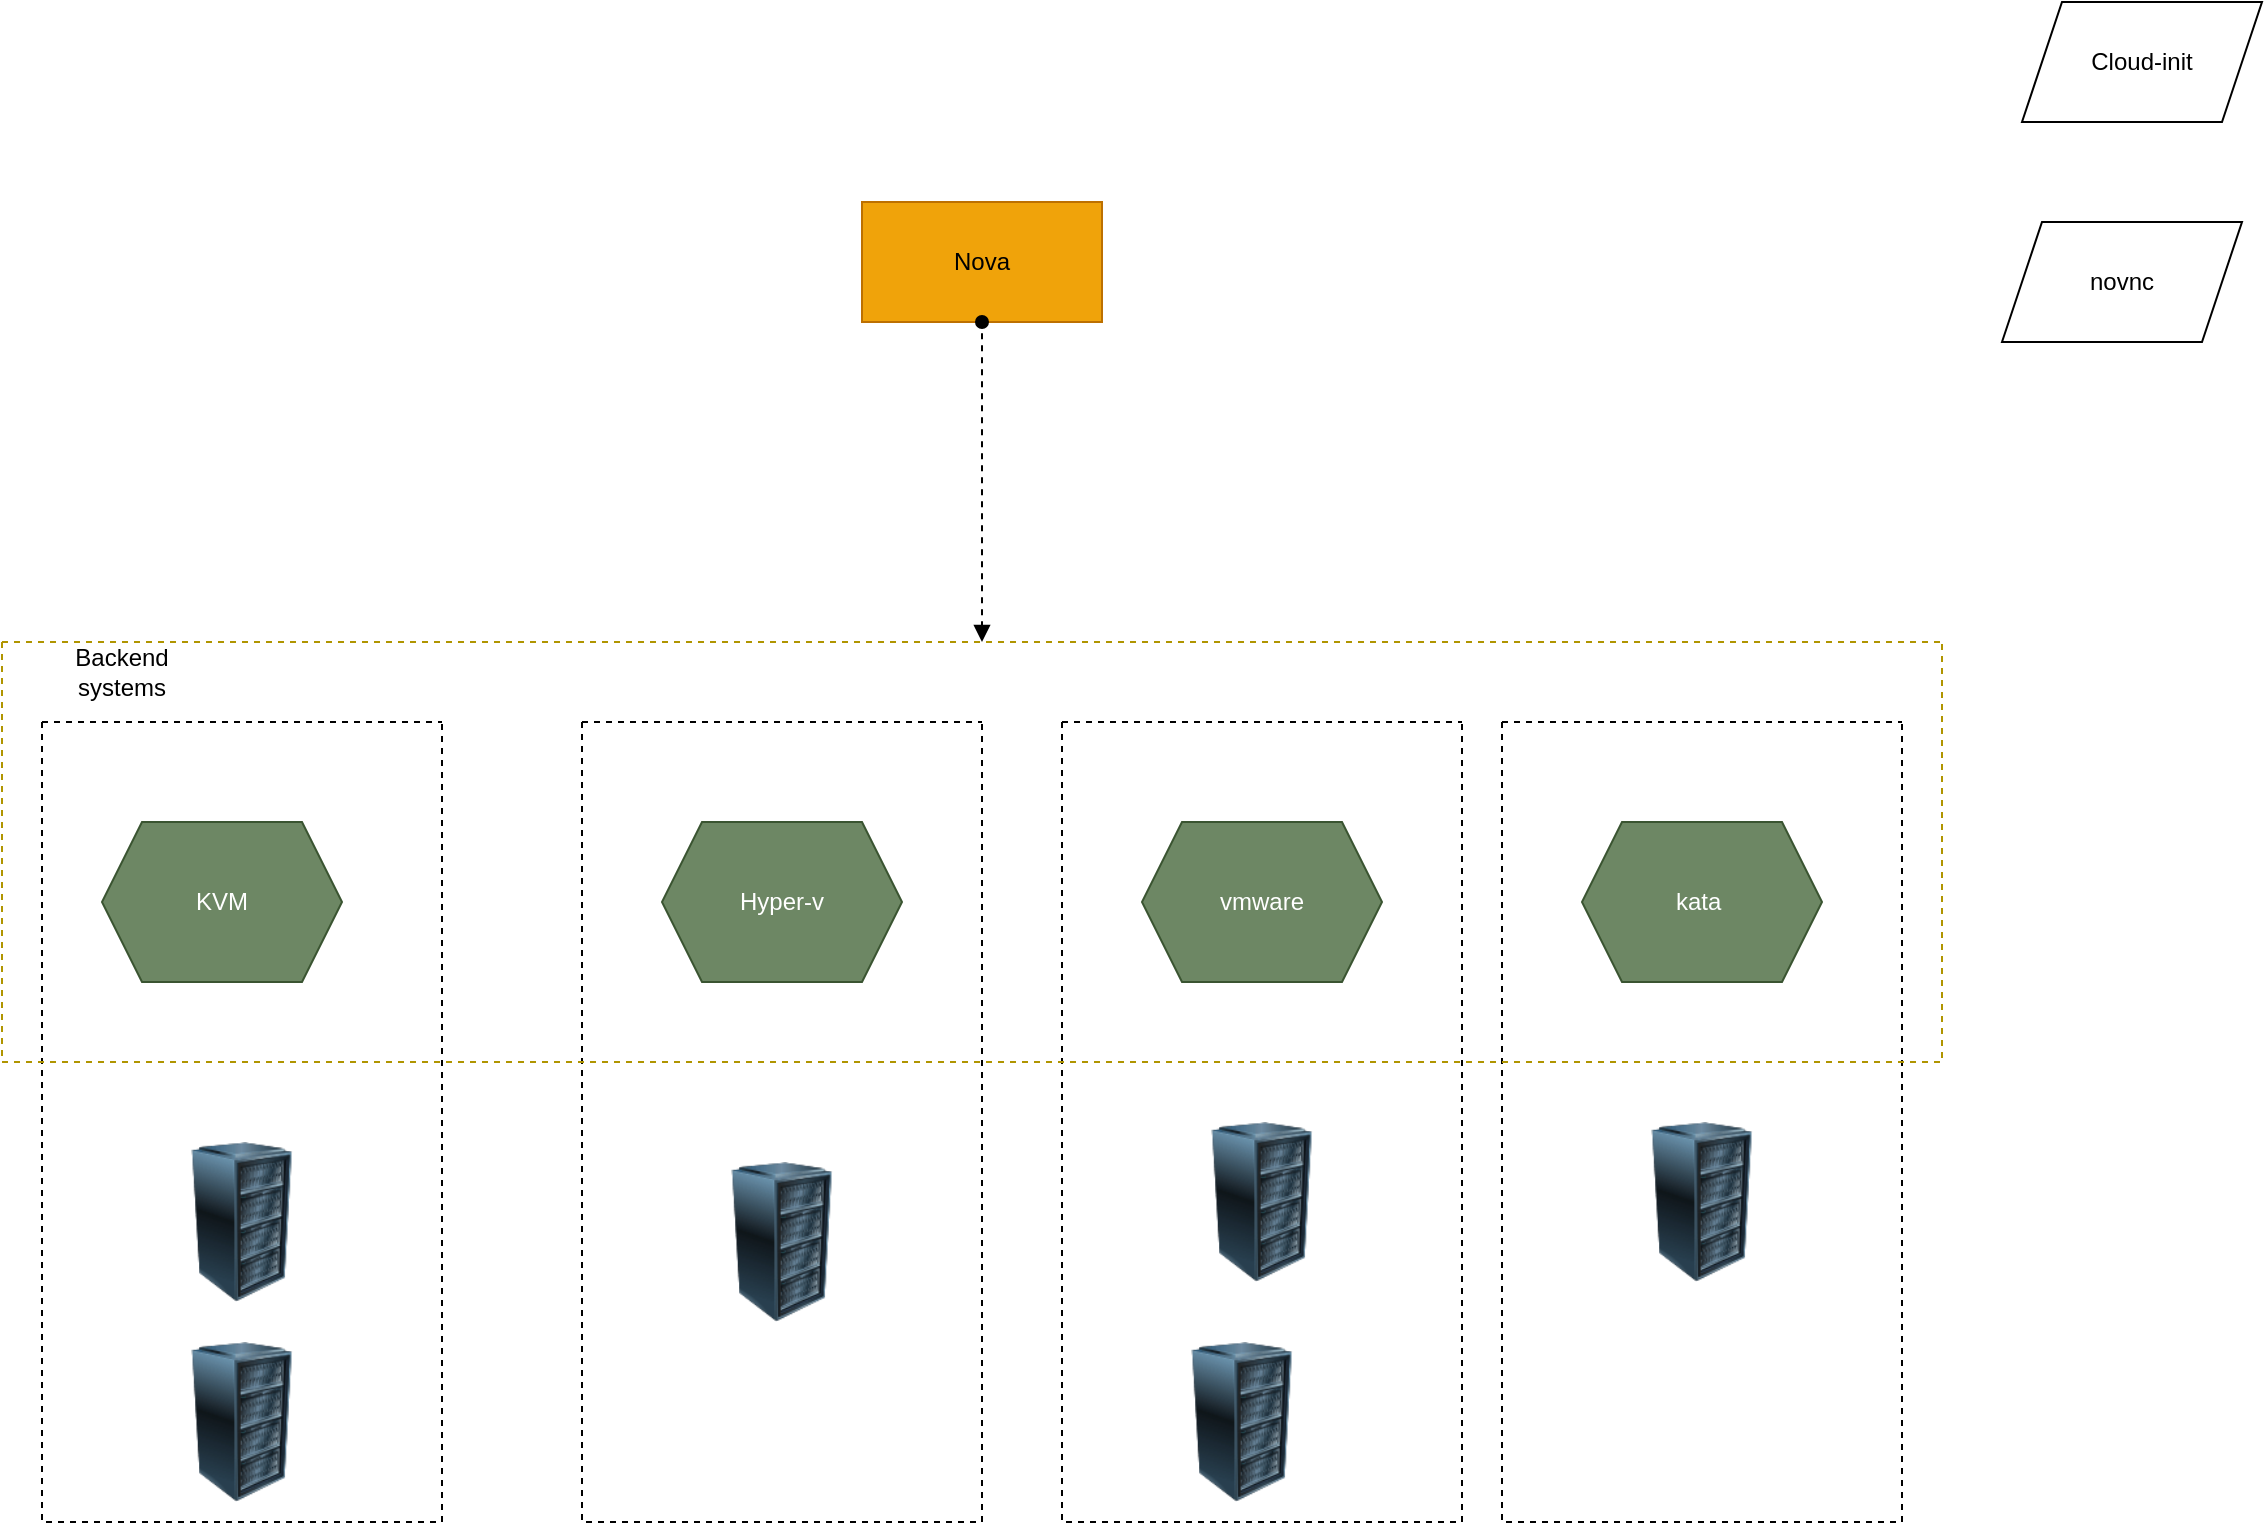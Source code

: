 <mxfile pages="3">
    <diagram name="nova" id="i2JP03oCf0MLAkS6mF40">
        <mxGraphModel dx="1997" dy="577" grid="1" gridSize="10" guides="1" tooltips="1" connect="1" arrows="1" fold="1" page="1" pageScale="1" pageWidth="850" pageHeight="1100" math="0" shadow="0">
            <root>
                <mxCell id="0"/>
                <mxCell id="1" parent="0"/>
                <mxCell id="JA1Yra5Nm4HoDsQ_V3h1-1" value="Nova" style="rounded=0;whiteSpace=wrap;html=1;fillColor=#f0a30a;fontColor=#000000;strokeColor=#BD7000;" parent="1" vertex="1">
                    <mxGeometry x="350" y="180" width="120" height="60" as="geometry"/>
                </mxCell>
                <mxCell id="JA1Yra5Nm4HoDsQ_V3h1-7" value="" style="endArrow=block;html=1;rounded=0;entryX=0.5;entryY=1;entryDx=0;entryDy=0;flowAnimation=1;startArrow=oval;startFill=1;endFill=1;dashed=1;noJump=0;exitX=0.5;exitY=1;exitDx=0;exitDy=0;" parent="1" source="JA1Yra5Nm4HoDsQ_V3h1-1" edge="1">
                    <mxGeometry width="50" height="50" relative="1" as="geometry">
                        <mxPoint x="450" y="420" as="sourcePoint"/>
                        <mxPoint x="410" y="400" as="targetPoint"/>
                        <Array as="points"/>
                    </mxGeometry>
                </mxCell>
                <mxCell id="-k8zcyYXeTkmnfuWlkDI-1" value="" style="swimlane;startSize=0;dashed=1;" parent="1" vertex="1">
                    <mxGeometry x="-60" y="440" width="200" height="400" as="geometry">
                        <mxRectangle x="-60" y="440" width="50" height="40" as="alternateBounds"/>
                    </mxGeometry>
                </mxCell>
                <mxCell id="JA1Yra5Nm4HoDsQ_V3h1-3" value="KVM" style="shape=hexagon;perimeter=hexagonPerimeter2;whiteSpace=wrap;html=1;fixedSize=1;fillColor=#6d8764;fontColor=#ffffff;strokeColor=#3A5431;" parent="-k8zcyYXeTkmnfuWlkDI-1" vertex="1">
                    <mxGeometry x="30" y="50" width="120" height="80" as="geometry"/>
                </mxCell>
                <mxCell id="JA1Yra5Nm4HoDsQ_V3h1-14" value="" style="image;html=1;image=img/lib/clip_art/computers/Server_Rack_128x128.png" parent="-k8zcyYXeTkmnfuWlkDI-1" vertex="1">
                    <mxGeometry x="60" y="210" width="80" height="80" as="geometry"/>
                </mxCell>
                <mxCell id="JA1Yra5Nm4HoDsQ_V3h1-15" value="" style="image;html=1;image=img/lib/clip_art/computers/Server_Rack_128x128.png" parent="-k8zcyYXeTkmnfuWlkDI-1" vertex="1">
                    <mxGeometry x="60" y="310" width="80" height="80" as="geometry"/>
                </mxCell>
                <mxCell id="-k8zcyYXeTkmnfuWlkDI-2" value="" style="swimlane;startSize=0;dashed=1;" parent="1" vertex="1">
                    <mxGeometry x="210" y="440" width="200" height="400" as="geometry">
                        <mxRectangle x="210" y="440" width="50" height="40" as="alternateBounds"/>
                    </mxGeometry>
                </mxCell>
                <mxCell id="JA1Yra5Nm4HoDsQ_V3h1-4" value="Hyper-v" style="shape=hexagon;perimeter=hexagonPerimeter2;whiteSpace=wrap;html=1;fixedSize=1;fillColor=#6d8764;fontColor=#ffffff;strokeColor=#3A5431;" parent="-k8zcyYXeTkmnfuWlkDI-2" vertex="1">
                    <mxGeometry x="40" y="50" width="120" height="80" as="geometry"/>
                </mxCell>
                <mxCell id="JA1Yra5Nm4HoDsQ_V3h1-16" value="" style="image;html=1;image=img/lib/clip_art/computers/Server_Rack_128x128.png" parent="-k8zcyYXeTkmnfuWlkDI-2" vertex="1">
                    <mxGeometry x="60" y="220" width="80" height="80" as="geometry"/>
                </mxCell>
                <mxCell id="-k8zcyYXeTkmnfuWlkDI-3" value="" style="swimlane;startSize=0;dashed=1;" parent="1" vertex="1">
                    <mxGeometry x="450" y="440" width="200" height="400" as="geometry">
                        <mxRectangle x="450" y="440" width="50" height="40" as="alternateBounds"/>
                    </mxGeometry>
                </mxCell>
                <mxCell id="JA1Yra5Nm4HoDsQ_V3h1-6" value="vmware" style="shape=hexagon;perimeter=hexagonPerimeter2;whiteSpace=wrap;html=1;fixedSize=1;fillColor=#6d8764;fontColor=#ffffff;strokeColor=#3A5431;" parent="-k8zcyYXeTkmnfuWlkDI-3" vertex="1">
                    <mxGeometry x="40" y="50" width="120" height="80" as="geometry"/>
                </mxCell>
                <mxCell id="JA1Yra5Nm4HoDsQ_V3h1-17" value="" style="image;html=1;image=img/lib/clip_art/computers/Server_Rack_128x128.png" parent="-k8zcyYXeTkmnfuWlkDI-3" vertex="1">
                    <mxGeometry x="60" y="200" width="80" height="80" as="geometry"/>
                </mxCell>
                <mxCell id="JA1Yra5Nm4HoDsQ_V3h1-18" value="" style="image;html=1;image=img/lib/clip_art/computers/Server_Rack_128x128.png" parent="-k8zcyYXeTkmnfuWlkDI-3" vertex="1">
                    <mxGeometry x="50" y="310" width="80" height="80" as="geometry"/>
                </mxCell>
                <mxCell id="-k8zcyYXeTkmnfuWlkDI-4" value="" style="swimlane;startSize=0;dashed=1;" parent="1" vertex="1">
                    <mxGeometry x="670" y="440" width="200" height="400" as="geometry">
                        <mxRectangle x="670" y="440" width="50" height="40" as="alternateBounds"/>
                    </mxGeometry>
                </mxCell>
                <mxCell id="JA1Yra5Nm4HoDsQ_V3h1-5" value="kata&amp;nbsp;" style="shape=hexagon;perimeter=hexagonPerimeter2;whiteSpace=wrap;html=1;fixedSize=1;fillColor=#6d8764;fontColor=#ffffff;strokeColor=#3A5431;" parent="-k8zcyYXeTkmnfuWlkDI-4" vertex="1">
                    <mxGeometry x="40" y="50" width="120" height="80" as="geometry"/>
                </mxCell>
                <mxCell id="JA1Yra5Nm4HoDsQ_V3h1-19" value="" style="image;html=1;image=img/lib/clip_art/computers/Server_Rack_128x128.png" parent="-k8zcyYXeTkmnfuWlkDI-4" vertex="1">
                    <mxGeometry x="60" y="200" width="80" height="80" as="geometry"/>
                </mxCell>
                <mxCell id="-k8zcyYXeTkmnfuWlkDI-7" value="" style="swimlane;startSize=0;dashed=1;fillColor=#e3c800;fontColor=#000000;strokeColor=#B09500;" parent="1" vertex="1">
                    <mxGeometry x="-80" y="400" width="970" height="210" as="geometry">
                        <mxRectangle x="-80" y="400" width="50" height="40" as="alternateBounds"/>
                    </mxGeometry>
                </mxCell>
                <mxCell id="JA1Yra5Nm4HoDsQ_V3h1-13" value="Backend systems" style="text;html=1;align=center;verticalAlign=middle;whiteSpace=wrap;rounded=0;" parent="-k8zcyYXeTkmnfuWlkDI-7" vertex="1">
                    <mxGeometry x="30" width="60" height="30" as="geometry"/>
                </mxCell>
                <mxCell id="bWIhhu4ZNNUXrKgqrzKW-1" value="Cloud-init" style="shape=parallelogram;perimeter=parallelogramPerimeter;whiteSpace=wrap;html=1;fixedSize=1;" parent="1" vertex="1">
                    <mxGeometry x="930" y="80" width="120" height="60" as="geometry"/>
                </mxCell>
                <mxCell id="bWIhhu4ZNNUXrKgqrzKW-2" value="novnc" style="shape=parallelogram;perimeter=parallelogramPerimeter;whiteSpace=wrap;html=1;fixedSize=1;" parent="1" vertex="1">
                    <mxGeometry x="920" y="190" width="120" height="60" as="geometry"/>
                </mxCell>
            </root>
        </mxGraphModel>
    </diagram>
    <diagram id="EgqnAZjaFzSDrWK9EEJI" name="Barbican">
        <mxGraphModel dx="1887" dy="609" grid="1" gridSize="10" guides="1" tooltips="1" connect="1" arrows="1" fold="1" page="1" pageScale="1" pageWidth="850" pageHeight="1100" math="0" shadow="0">
            <root>
                <mxCell id="0"/>
                <mxCell id="1" parent="0"/>
                <mxCell id="vG-dV_qNoBI2JcsyZUIt-1" value="Barbican" style="rounded=0;whiteSpace=wrap;html=1;fillColor=#f0a30a;fontColor=#000000;strokeColor=#BD7000;" parent="1" vertex="1">
                    <mxGeometry x="350" y="180" width="120" height="60" as="geometry"/>
                </mxCell>
                <mxCell id="vG-dV_qNoBI2JcsyZUIt-2" value="" style="endArrow=block;html=1;rounded=0;entryX=0.5;entryY=1;entryDx=0;entryDy=0;flowAnimation=1;startArrow=oval;startFill=1;endFill=1;dashed=1;noJump=0;exitX=0.5;exitY=1;exitDx=0;exitDy=0;" parent="1" source="vG-dV_qNoBI2JcsyZUIt-1" edge="1">
                    <mxGeometry width="50" height="50" relative="1" as="geometry">
                        <mxPoint x="450" y="420" as="sourcePoint"/>
                        <mxPoint x="410" y="400" as="targetPoint"/>
                        <Array as="points"/>
                    </mxGeometry>
                </mxCell>
                <mxCell id="vG-dV_qNoBI2JcsyZUIt-3" value="" style="swimlane;startSize=0;dashed=1;" parent="1" vertex="1">
                    <mxGeometry x="-60" y="440" width="200" height="400" as="geometry">
                        <mxRectangle x="-60" y="440" width="50" height="40" as="alternateBounds"/>
                    </mxGeometry>
                </mxCell>
                <mxCell id="vG-dV_qNoBI2JcsyZUIt-4" value="simple crypto" style="shape=hexagon;perimeter=hexagonPerimeter2;whiteSpace=wrap;html=1;fixedSize=1;fillColor=#6d8764;fontColor=#ffffff;strokeColor=#3A5431;" parent="vG-dV_qNoBI2JcsyZUIt-3" vertex="1">
                    <mxGeometry x="30" y="50" width="120" height="80" as="geometry"/>
                </mxCell>
                <mxCell id="vG-dV_qNoBI2JcsyZUIt-7" value="" style="swimlane;startSize=0;dashed=1;" parent="1" vertex="1">
                    <mxGeometry x="210" y="440" width="200" height="400" as="geometry">
                        <mxRectangle x="210" y="440" width="50" height="40" as="alternateBounds"/>
                    </mxGeometry>
                </mxCell>
                <mxCell id="vG-dV_qNoBI2JcsyZUIt-8" value="&lt;a href=&quot;https://docs.openstack.org/barbican/latest/install/barbican-backend.html#vault-plugin&quot;&gt;&lt;font color=&quot;#ffffff&quot;&gt;vault&lt;/font&gt;&lt;/a&gt;" style="shape=hexagon;perimeter=hexagonPerimeter2;whiteSpace=wrap;html=1;fixedSize=1;fillColor=#6d8764;fontColor=#ffffff;strokeColor=#3A5431;" parent="vG-dV_qNoBI2JcsyZUIt-7" vertex="1">
                    <mxGeometry x="40" y="50" width="120" height="80" as="geometry"/>
                </mxCell>
                <mxCell id="vG-dV_qNoBI2JcsyZUIt-10" value="" style="swimlane;startSize=0;dashed=1;" parent="1" vertex="1">
                    <mxGeometry x="450" y="440" width="200" height="400" as="geometry">
                        <mxRectangle x="450" y="440" width="50" height="40" as="alternateBounds"/>
                    </mxGeometry>
                </mxCell>
                <mxCell id="vG-dV_qNoBI2JcsyZUIt-11" value="local file system" style="shape=hexagon;perimeter=hexagonPerimeter2;whiteSpace=wrap;html=1;fixedSize=1;fillColor=#6d8764;fontColor=#ffffff;strokeColor=#3A5431;" parent="vG-dV_qNoBI2JcsyZUIt-10" vertex="1">
                    <mxGeometry x="40" y="50" width="120" height="80" as="geometry"/>
                </mxCell>
                <mxCell id="vG-dV_qNoBI2JcsyZUIt-14" value="" style="swimlane;startSize=0;dashed=1;" parent="1" vertex="1">
                    <mxGeometry x="670" y="440" width="200" height="400" as="geometry">
                        <mxRectangle x="670" y="440" width="50" height="40" as="alternateBounds"/>
                    </mxGeometry>
                </mxCell>
                <mxCell id="vG-dV_qNoBI2JcsyZUIt-15" value="PKCS#11 crypto" style="shape=hexagon;perimeter=hexagonPerimeter2;whiteSpace=wrap;html=1;fixedSize=1;fillColor=#6d8764;fontColor=#ffffff;strokeColor=#3A5431;" parent="vG-dV_qNoBI2JcsyZUIt-14" vertex="1">
                    <mxGeometry x="40" y="50" width="120" height="80" as="geometry"/>
                </mxCell>
                <mxCell id="vG-dV_qNoBI2JcsyZUIt-17" value="" style="swimlane;startSize=0;dashed=1;fillColor=#e3c800;fontColor=#000000;strokeColor=#B09500;" parent="1" vertex="1">
                    <mxGeometry x="-80" y="400" width="970" height="210" as="geometry">
                        <mxRectangle x="-80" y="400" width="50" height="40" as="alternateBounds"/>
                    </mxGeometry>
                </mxCell>
                <mxCell id="vG-dV_qNoBI2JcsyZUIt-18" value="Backend systems" style="text;html=1;align=center;verticalAlign=middle;whiteSpace=wrap;rounded=0;" parent="vG-dV_qNoBI2JcsyZUIt-17" vertex="1">
                    <mxGeometry x="30" width="60" height="30" as="geometry"/>
                </mxCell>
            </root>
        </mxGraphModel>
    </diagram>
    <diagram id="4oLvsExKKX6jQWMQh5iK" name="neutron">
        <mxGraphModel dx="2009" dy="579" grid="1" gridSize="10" guides="1" tooltips="1" connect="1" arrows="1" fold="1" page="1" pageScale="1" pageWidth="850" pageHeight="1100" math="0" shadow="0">
            <root>
                <mxCell id="0"/>
                <mxCell id="1" parent="0"/>
                <mxCell id="Km-_x-RyfT8austXoGjX-1" value="Neutron" style="rounded=0;whiteSpace=wrap;html=1;" parent="1" vertex="1">
                    <mxGeometry x="80" y="180" width="120" height="60" as="geometry"/>
                </mxCell>
                <mxCell id="Km-_x-RyfT8austXoGjX-2" value="DHCP" style="shape=hexagon;perimeter=hexagonPerimeter2;whiteSpace=wrap;html=1;fixedSize=1;" parent="1" vertex="1">
                    <mxGeometry x="-80" y="460" width="120" height="80" as="geometry"/>
                </mxCell>
                <mxCell id="Km-_x-RyfT8austXoGjX-3" value="Network switches" style="shape=hexagon;perimeter=hexagonPerimeter2;whiteSpace=wrap;html=1;fixedSize=1;" parent="1" vertex="1">
                    <mxGeometry x="110" y="460" width="120" height="80" as="geometry"/>
                </mxCell>
                <mxCell id="Km-_x-RyfT8austXoGjX-4" value="Network namespace" style="shape=hexagon;perimeter=hexagonPerimeter2;whiteSpace=wrap;html=1;fixedSize=1;" parent="1" vertex="1">
                    <mxGeometry x="-250" y="460" width="120" height="80" as="geometry"/>
                </mxCell>
                <mxCell id="Km-_x-RyfT8austXoGjX-7" value="" style="rounded=0;whiteSpace=wrap;html=1;" parent="1" vertex="1">
                    <mxGeometry x="320" y="425" width="320" height="150" as="geometry"/>
                </mxCell>
                <mxCell id="Km-_x-RyfT8austXoGjX-5" value="Linux bridge" style="shape=hexagon;perimeter=hexagonPerimeter2;whiteSpace=wrap;html=1;fixedSize=1;" parent="1" vertex="1">
                    <mxGeometry x="350" y="450" width="120" height="80" as="geometry"/>
                </mxCell>
                <mxCell id="Km-_x-RyfT8austXoGjX-6" value="OVN" style="shape=hexagon;perimeter=hexagonPerimeter2;whiteSpace=wrap;html=1;fixedSize=1;" parent="1" vertex="1">
                    <mxGeometry x="490" y="450" width="120" height="80" as="geometry"/>
                </mxCell>
            </root>
        </mxGraphModel>
    </diagram>
    <diagram id="08zyZDdtpY3_p6flGvuf" name="Cinder">
        <mxGraphModel dx="2009" dy="579" grid="1" gridSize="10" guides="1" tooltips="1" connect="1" arrows="1" fold="1" page="1" pageScale="1" pageWidth="850" pageHeight="1100" math="0" shadow="0">
            <root>
                <mxCell id="0"/>
                <mxCell id="1" parent="0"/>
                <mxCell id="wG_4zxWGxI-4_CgFWJHo-1" value="Cinder" style="rounded=0;whiteSpace=wrap;html=1;" parent="1" vertex="1">
                    <mxGeometry x="300" y="160" width="120" height="60" as="geometry"/>
                </mxCell>
                <mxCell id="3_6u3L3waaNaPQ-suJev-1" value="" style="swimlane;startSize=0;dashed=1;" parent="1" vertex="1">
                    <mxGeometry x="-170" y="410" width="200" height="400" as="geometry">
                        <mxRectangle x="-60" y="440" width="50" height="40" as="alternateBounds"/>
                    </mxGeometry>
                </mxCell>
                <mxCell id="3_6u3L3waaNaPQ-suJev-2" value="Ceph" style="shape=hexagon;perimeter=hexagonPerimeter2;whiteSpace=wrap;html=1;fixedSize=1;fillColor=#6d8764;fontColor=#ffffff;strokeColor=#3A5431;" parent="3_6u3L3waaNaPQ-suJev-1" vertex="1">
                    <mxGeometry x="30" y="50" width="120" height="80" as="geometry"/>
                </mxCell>
                <mxCell id="3_6u3L3waaNaPQ-suJev-3" value="" style="image;html=1;image=img/lib/clip_art/computers/Server_Rack_128x128.png" parent="3_6u3L3waaNaPQ-suJev-1" vertex="1">
                    <mxGeometry x="60" y="210" width="80" height="80" as="geometry"/>
                </mxCell>
                <mxCell id="3_6u3L3waaNaPQ-suJev-4" value="" style="image;html=1;image=img/lib/clip_art/computers/Server_Rack_128x128.png" parent="3_6u3L3waaNaPQ-suJev-1" vertex="1">
                    <mxGeometry x="60" y="310" width="80" height="80" as="geometry"/>
                </mxCell>
                <mxCell id="3_6u3L3waaNaPQ-suJev-5" value="" style="swimlane;startSize=0;dashed=1;" parent="1" vertex="1">
                    <mxGeometry x="100" y="410" width="200" height="400" as="geometry">
                        <mxRectangle x="210" y="440" width="50" height="40" as="alternateBounds"/>
                    </mxGeometry>
                </mxCell>
                <mxCell id="3_6u3L3waaNaPQ-suJev-6" value="LVM" style="shape=hexagon;perimeter=hexagonPerimeter2;whiteSpace=wrap;html=1;fixedSize=1;fillColor=#6d8764;fontColor=#ffffff;strokeColor=#3A5431;" parent="3_6u3L3waaNaPQ-suJev-5" vertex="1">
                    <mxGeometry x="40" y="50" width="120" height="80" as="geometry"/>
                </mxCell>
                <mxCell id="3_6u3L3waaNaPQ-suJev-7" value="" style="image;html=1;image=img/lib/clip_art/computers/Server_Rack_128x128.png" parent="3_6u3L3waaNaPQ-suJev-5" vertex="1">
                    <mxGeometry x="60" y="220" width="80" height="80" as="geometry"/>
                </mxCell>
                <mxCell id="3_6u3L3waaNaPQ-suJev-8" value="" style="swimlane;startSize=0;dashed=1;" parent="1" vertex="1">
                    <mxGeometry x="340" y="410" width="200" height="400" as="geometry">
                        <mxRectangle x="450" y="440" width="50" height="40" as="alternateBounds"/>
                    </mxGeometry>
                </mxCell>
                <mxCell id="3_6u3L3waaNaPQ-suJev-9" value="iSCSI" style="shape=hexagon;perimeter=hexagonPerimeter2;whiteSpace=wrap;html=1;fixedSize=1;fillColor=#6d8764;fontColor=#ffffff;strokeColor=#3A5431;" parent="3_6u3L3waaNaPQ-suJev-8" vertex="1">
                    <mxGeometry x="40" y="50" width="120" height="80" as="geometry"/>
                </mxCell>
                <mxCell id="3_6u3L3waaNaPQ-suJev-10" value="" style="image;html=1;image=img/lib/clip_art/computers/Server_Rack_128x128.png" parent="3_6u3L3waaNaPQ-suJev-8" vertex="1">
                    <mxGeometry x="60" y="200" width="80" height="80" as="geometry"/>
                </mxCell>
                <mxCell id="3_6u3L3waaNaPQ-suJev-11" value="" style="image;html=1;image=img/lib/clip_art/computers/Server_Rack_128x128.png" parent="3_6u3L3waaNaPQ-suJev-8" vertex="1">
                    <mxGeometry x="50" y="310" width="80" height="80" as="geometry"/>
                </mxCell>
                <mxCell id="3_6u3L3waaNaPQ-suJev-12" value="" style="swimlane;startSize=0;dashed=1;" parent="1" vertex="1">
                    <mxGeometry x="560" y="410" width="200" height="400" as="geometry">
                        <mxRectangle x="670" y="440" width="50" height="40" as="alternateBounds"/>
                    </mxGeometry>
                </mxCell>
                <mxCell id="3_6u3L3waaNaPQ-suJev-13" value="Other vendor" style="shape=hexagon;perimeter=hexagonPerimeter2;whiteSpace=wrap;html=1;fixedSize=1;fillColor=#6d8764;fontColor=#ffffff;strokeColor=#3A5431;" parent="3_6u3L3waaNaPQ-suJev-12" vertex="1">
                    <mxGeometry x="40" y="50" width="120" height="80" as="geometry"/>
                </mxCell>
                <mxCell id="3_6u3L3waaNaPQ-suJev-14" value="" style="image;html=1;image=img/lib/clip_art/computers/Server_Rack_128x128.png" parent="3_6u3L3waaNaPQ-suJev-12" vertex="1">
                    <mxGeometry x="60" y="200" width="80" height="80" as="geometry"/>
                </mxCell>
                <mxCell id="3_6u3L3waaNaPQ-suJev-15" value="" style="swimlane;startSize=0;dashed=1;fillColor=#e3c800;fontColor=#000000;strokeColor=#B09500;" parent="1" vertex="1">
                    <mxGeometry x="-190" y="340" width="970" height="240" as="geometry">
                        <mxRectangle x="-80" y="400" width="50" height="40" as="alternateBounds"/>
                    </mxGeometry>
                </mxCell>
                <mxCell id="3_6u3L3waaNaPQ-suJev-16" value="Storage Backend systems" style="text;html=1;align=center;verticalAlign=middle;whiteSpace=wrap;rounded=0;" parent="3_6u3L3waaNaPQ-suJev-15" vertex="1">
                    <mxGeometry x="30" y="10" width="60" height="30" as="geometry"/>
                </mxCell>
                <mxCell id="3_6u3L3waaNaPQ-suJev-17" value="NFS backup driver" style="shape=parallelogram;perimeter=parallelogramPerimeter;whiteSpace=wrap;html=1;fixedSize=1;dashed=1;" parent="1" vertex="1">
                    <mxGeometry x="930" y="440" width="160" height="60" as="geometry"/>
                </mxCell>
                <mxCell id="3_6u3L3waaNaPQ-suJev-18" value="s3" style="shape=parallelogram;perimeter=parallelogramPerimeter;whiteSpace=wrap;html=1;fixedSize=1;dashed=1;" parent="1" vertex="1">
                    <mxGeometry x="940" y="290" width="160" height="60" as="geometry"/>
                </mxCell>
                <mxCell id="3_6u3L3waaNaPQ-suJev-19" value="Ceph backup driver" style="shape=parallelogram;perimeter=parallelogramPerimeter;whiteSpace=wrap;html=1;fixedSize=1;dashed=1;" parent="1" vertex="1">
                    <mxGeometry x="950" y="160" width="160" height="60" as="geometry"/>
                </mxCell>
                <mxCell id="3_6u3L3waaNaPQ-suJev-20" value="GlusterFS backup driver" style="shape=parallelogram;perimeter=parallelogramPerimeter;whiteSpace=wrap;html=1;fixedSize=1;dashed=1;" parent="1" vertex="1">
                    <mxGeometry x="960" y="60" width="160" height="60" as="geometry"/>
                </mxCell>
                <mxCell id="3_6u3L3waaNaPQ-suJev-21" value="" style="swimlane;startSize=0;dashed=1;fillColor=#d80073;strokeColor=#A50040;fontColor=#ffffff;" parent="1" vertex="1">
                    <mxGeometry x="880" y="10" width="300" height="540" as="geometry">
                        <mxRectangle x="-80" y="400" width="50" height="40" as="alternateBounds"/>
                    </mxGeometry>
                </mxCell>
                <mxCell id="3_6u3L3waaNaPQ-suJev-22" value="Implementations" style="text;html=1;align=center;verticalAlign=middle;whiteSpace=wrap;rounded=0;" parent="3_6u3L3waaNaPQ-suJev-21" vertex="1">
                    <mxGeometry x="30" y="10" width="60" height="30" as="geometry"/>
                </mxCell>
            </root>
        </mxGraphModel>
    </diagram>
    <diagram id="DUSXUaXFWIxi_zlm32pC" name="Swift">
        <mxGraphModel dx="2009" dy="579" grid="1" gridSize="10" guides="1" tooltips="1" connect="1" arrows="1" fold="1" page="1" pageScale="1" pageWidth="850" pageHeight="1100" math="0" shadow="0">
            <root>
                <mxCell id="0"/>
                <mxCell id="1" parent="0"/>
                <mxCell id="XGdfYUUF8_XEAivPm3to-1" value="Swift&lt;br&gt;" style="rounded=0;whiteSpace=wrap;html=1;dashed=1;" parent="1" vertex="1">
                    <mxGeometry x="350" y="170" width="210" height="60" as="geometry"/>
                </mxCell>
                <mxCell id="0-Gfac-iLGqxFdd0xWSa-1" value="" style="swimlane;startSize=0;dashed=1;" parent="1" vertex="1">
                    <mxGeometry x="50" y="420" width="200" height="400" as="geometry">
                        <mxRectangle x="-60" y="440" width="50" height="40" as="alternateBounds"/>
                    </mxGeometry>
                </mxCell>
                <mxCell id="0-Gfac-iLGqxFdd0xWSa-2" value="Ceph" style="shape=hexagon;perimeter=hexagonPerimeter2;whiteSpace=wrap;html=1;fixedSize=1;fillColor=#6d8764;fontColor=#ffffff;strokeColor=#3A5431;" parent="0-Gfac-iLGqxFdd0xWSa-1" vertex="1">
                    <mxGeometry x="30" y="50" width="120" height="80" as="geometry"/>
                </mxCell>
                <mxCell id="0-Gfac-iLGqxFdd0xWSa-3" value="" style="image;html=1;image=img/lib/clip_art/computers/Server_Rack_128x128.png" parent="0-Gfac-iLGqxFdd0xWSa-1" vertex="1">
                    <mxGeometry x="60" y="210" width="80" height="80" as="geometry"/>
                </mxCell>
                <mxCell id="0-Gfac-iLGqxFdd0xWSa-4" value="" style="image;html=1;image=img/lib/clip_art/computers/Server_Rack_128x128.png" parent="0-Gfac-iLGqxFdd0xWSa-1" vertex="1">
                    <mxGeometry x="60" y="310" width="80" height="80" as="geometry"/>
                </mxCell>
                <mxCell id="0-Gfac-iLGqxFdd0xWSa-5" value="" style="swimlane;startSize=0;dashed=1;" parent="1" vertex="1">
                    <mxGeometry x="320" y="420" width="200" height="400" as="geometry">
                        <mxRectangle x="210" y="440" width="50" height="40" as="alternateBounds"/>
                    </mxGeometry>
                </mxCell>
                <mxCell id="0-Gfac-iLGqxFdd0xWSa-6" value="LVM" style="shape=hexagon;perimeter=hexagonPerimeter2;whiteSpace=wrap;html=1;fixedSize=1;fillColor=#6d8764;fontColor=#ffffff;strokeColor=#3A5431;" parent="0-Gfac-iLGqxFdd0xWSa-5" vertex="1">
                    <mxGeometry x="40" y="50" width="120" height="80" as="geometry"/>
                </mxCell>
                <mxCell id="0-Gfac-iLGqxFdd0xWSa-7" value="" style="image;html=1;image=img/lib/clip_art/computers/Server_Rack_128x128.png" parent="0-Gfac-iLGqxFdd0xWSa-5" vertex="1">
                    <mxGeometry x="60" y="220" width="80" height="80" as="geometry"/>
                </mxCell>
                <mxCell id="0-Gfac-iLGqxFdd0xWSa-8" value="Storage Backend systems" style="text;html=1;align=center;verticalAlign=middle;whiteSpace=wrap;rounded=0;" parent="1" vertex="1">
                    <mxGeometry x="60" y="360" width="60" height="30" as="geometry"/>
                </mxCell>
                <mxCell id="GwaXAjHEcTEfVR_TkJ92-1" value="" style="swimlane;startSize=0;dashed=1;fillColor=#e3c800;fontColor=#000000;strokeColor=#B09500;" parent="1" vertex="1">
                    <mxGeometry x="-150" y="340" width="970" height="240" as="geometry">
                        <mxRectangle x="-80" y="400" width="50" height="40" as="alternateBounds"/>
                    </mxGeometry>
                </mxCell>
                <mxCell id="GwaXAjHEcTEfVR_TkJ92-2" value="Storage Backend systems" style="text;html=1;align=center;verticalAlign=middle;whiteSpace=wrap;rounded=0;" parent="GwaXAjHEcTEfVR_TkJ92-1" vertex="1">
                    <mxGeometry x="30" y="10" width="60" height="30" as="geometry"/>
                </mxCell>
            </root>
        </mxGraphModel>
    </diagram>
    <diagram id="aomUFG2bquv5vSJ40jB7" name="Keystone">
        <mxGraphModel dx="2009" dy="579" grid="1" gridSize="10" guides="1" tooltips="1" connect="1" arrows="1" fold="1" page="1" pageScale="1" pageWidth="850" pageHeight="1100" math="0" shadow="0">
            <root>
                <mxCell id="0"/>
                <mxCell id="1" parent="0"/>
                <mxCell id="QzMkAj1uLblAPadLwsXu-1" value="Keystone" style="rounded=0;whiteSpace=wrap;html=1;" parent="1" vertex="1">
                    <mxGeometry x="290" y="180" width="120" height="60" as="geometry"/>
                </mxCell>
                <mxCell id="QzMkAj1uLblAPadLwsXu-2" value="Identity providers" style="rounded=0;whiteSpace=wrap;html=1;" parent="1" vertex="1">
                    <mxGeometry x="-10" y="430" width="120" height="60" as="geometry"/>
                </mxCell>
                <mxCell id="QzMkAj1uLblAPadLwsXu-4" value="Issues token" style="text;html=1;align=center;verticalAlign=middle;resizable=0;points=[];autosize=1;strokeColor=none;fillColor=none;" parent="1" vertex="1">
                    <mxGeometry x="445" y="195" width="90" height="30" as="geometry"/>
                </mxCell>
                <mxCell id="QzMkAj1uLblAPadLwsXu-5" value="Drivers" style="text;html=1;align=center;verticalAlign=middle;resizable=0;points=[];autosize=1;strokeColor=none;fillColor=none;" parent="1" vertex="1">
                    <mxGeometry x="10" y="365" width="60" height="30" as="geometry"/>
                </mxCell>
                <mxCell id="QzMkAj1uLblAPadLwsXu-6" value="Modules" style="text;html=1;align=center;verticalAlign=middle;resizable=0;points=[];autosize=1;strokeColor=none;fillColor=none;" parent="1" vertex="1">
                    <mxGeometry x="235" y="375" width="70" height="30" as="geometry"/>
                </mxCell>
            </root>
        </mxGraphModel>
    </diagram>
    <diagram id="w9j-Arl2UHTIv7HmSGw7" name="Glance">
        <mxGraphModel dx="1159" dy="579" grid="1" gridSize="10" guides="1" tooltips="1" connect="1" arrows="1" fold="1" page="1" pageScale="1" pageWidth="850" pageHeight="1100" math="0" shadow="0">
            <root>
                <mxCell id="0"/>
                <mxCell id="1" parent="0"/>
            </root>
        </mxGraphModel>
    </diagram>
    <diagram id="iC42OwUYI9VMh1nIWlXZ" name="Page-8">
        <mxGraphModel dx="1037" dy="709" grid="1" gridSize="10" guides="1" tooltips="1" connect="1" arrows="1" fold="1" page="1" pageScale="1" pageWidth="850" pageHeight="1100" math="0" shadow="0">
            <root>
                <mxCell id="0"/>
                <mxCell id="1" parent="0"/>
                <mxCell id="0n2aKUvoQv-aNiJSBz0c-1" value="Mysql Database&lt;br&gt;Memcached&lt;br&gt;Rabbitmq&amp;nbsp;&lt;br&gt;" style="text;html=1;align=center;verticalAlign=middle;resizable=0;points=[];autosize=1;strokeColor=none;fillColor=none;" vertex="1" parent="1">
                    <mxGeometry x="235" y="170" width="110" height="60" as="geometry"/>
                </mxCell>
            </root>
        </mxGraphModel>
    </diagram>
</mxfile>